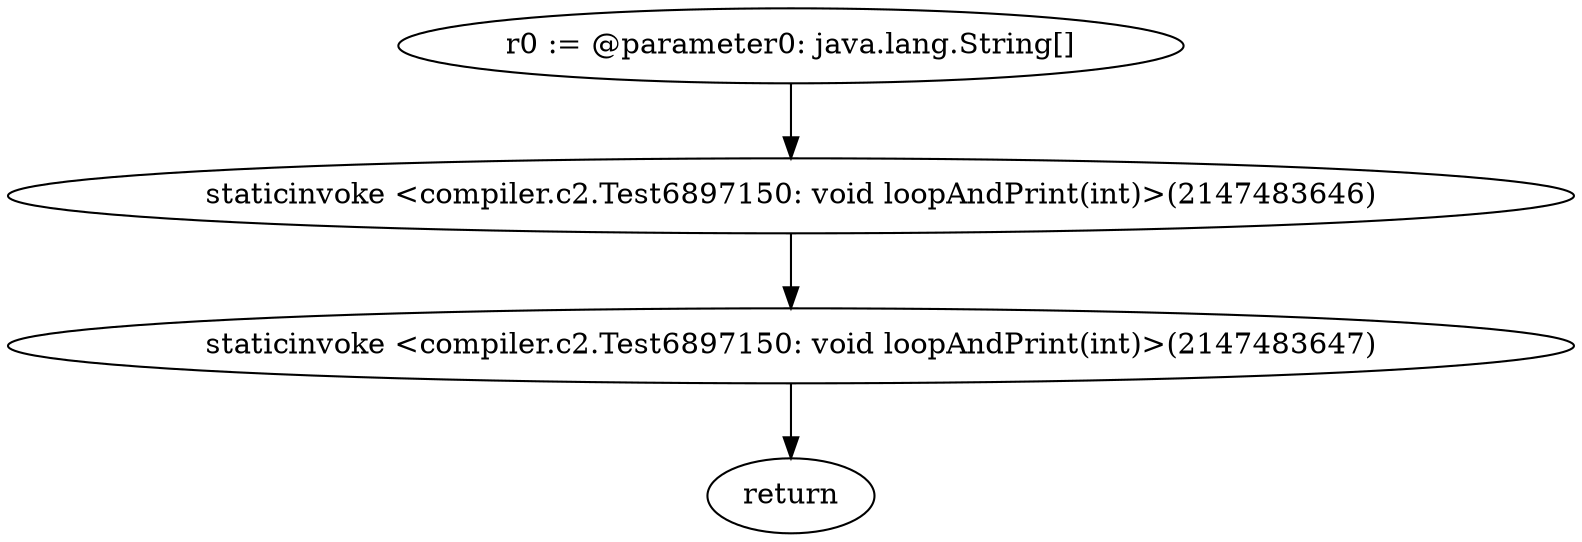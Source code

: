 digraph "unitGraph" {
    "r0 := @parameter0: java.lang.String[]"
    "staticinvoke <compiler.c2.Test6897150: void loopAndPrint(int)>(2147483646)"
    "staticinvoke <compiler.c2.Test6897150: void loopAndPrint(int)>(2147483647)"
    "return"
    "r0 := @parameter0: java.lang.String[]"->"staticinvoke <compiler.c2.Test6897150: void loopAndPrint(int)>(2147483646)";
    "staticinvoke <compiler.c2.Test6897150: void loopAndPrint(int)>(2147483646)"->"staticinvoke <compiler.c2.Test6897150: void loopAndPrint(int)>(2147483647)";
    "staticinvoke <compiler.c2.Test6897150: void loopAndPrint(int)>(2147483647)"->"return";
}
